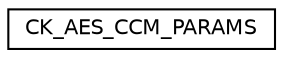 digraph "Graphical Class Hierarchy"
{
  edge [fontname="Helvetica",fontsize="10",labelfontname="Helvetica",labelfontsize="10"];
  node [fontname="Helvetica",fontsize="10",shape=record];
  rankdir="LR";
  Node0 [label="CK_AES_CCM_PARAMS",height=0.2,width=0.4,color="black", fillcolor="white", style="filled",URL="$struct_c_k___a_e_s___c_c_m___p_a_r_a_m_s.html"];
}
